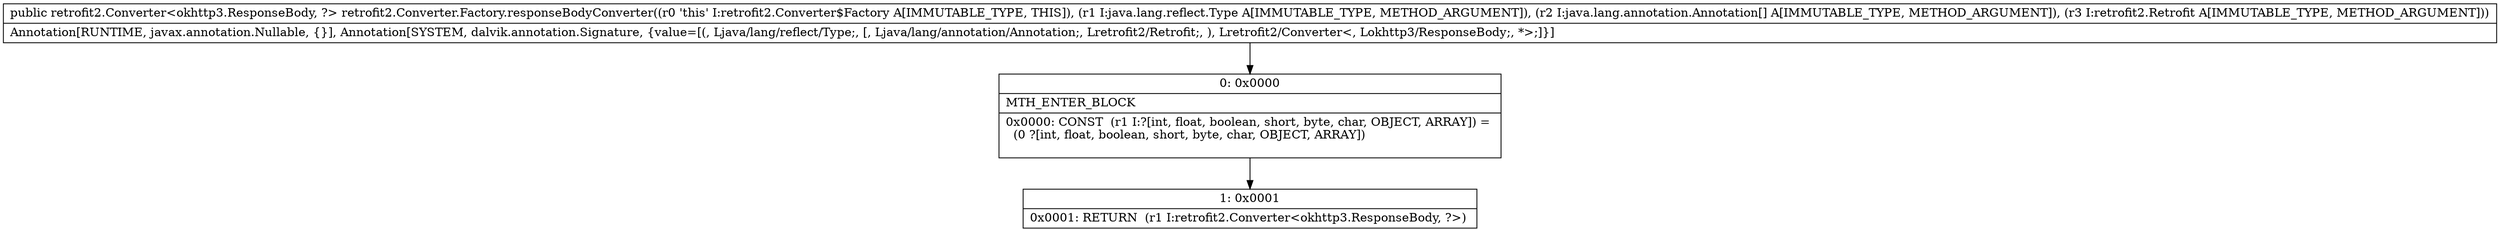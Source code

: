 digraph "CFG forretrofit2.Converter.Factory.responseBodyConverter(Ljava\/lang\/reflect\/Type;[Ljava\/lang\/annotation\/Annotation;Lretrofit2\/Retrofit;)Lretrofit2\/Converter;" {
Node_0 [shape=record,label="{0\:\ 0x0000|MTH_ENTER_BLOCK\l|0x0000: CONST  (r1 I:?[int, float, boolean, short, byte, char, OBJECT, ARRAY]) = \l  (0 ?[int, float, boolean, short, byte, char, OBJECT, ARRAY])\l \l}"];
Node_1 [shape=record,label="{1\:\ 0x0001|0x0001: RETURN  (r1 I:retrofit2.Converter\<okhttp3.ResponseBody, ?\>) \l}"];
MethodNode[shape=record,label="{public retrofit2.Converter\<okhttp3.ResponseBody, ?\> retrofit2.Converter.Factory.responseBodyConverter((r0 'this' I:retrofit2.Converter$Factory A[IMMUTABLE_TYPE, THIS]), (r1 I:java.lang.reflect.Type A[IMMUTABLE_TYPE, METHOD_ARGUMENT]), (r2 I:java.lang.annotation.Annotation[] A[IMMUTABLE_TYPE, METHOD_ARGUMENT]), (r3 I:retrofit2.Retrofit A[IMMUTABLE_TYPE, METHOD_ARGUMENT]))  | Annotation[RUNTIME, javax.annotation.Nullable, \{\}], Annotation[SYSTEM, dalvik.annotation.Signature, \{value=[(, Ljava\/lang\/reflect\/Type;, [, Ljava\/lang\/annotation\/Annotation;, Lretrofit2\/Retrofit;, ), Lretrofit2\/Converter\<, Lokhttp3\/ResponseBody;, *\>;]\}]\l}"];
MethodNode -> Node_0;
Node_0 -> Node_1;
}

